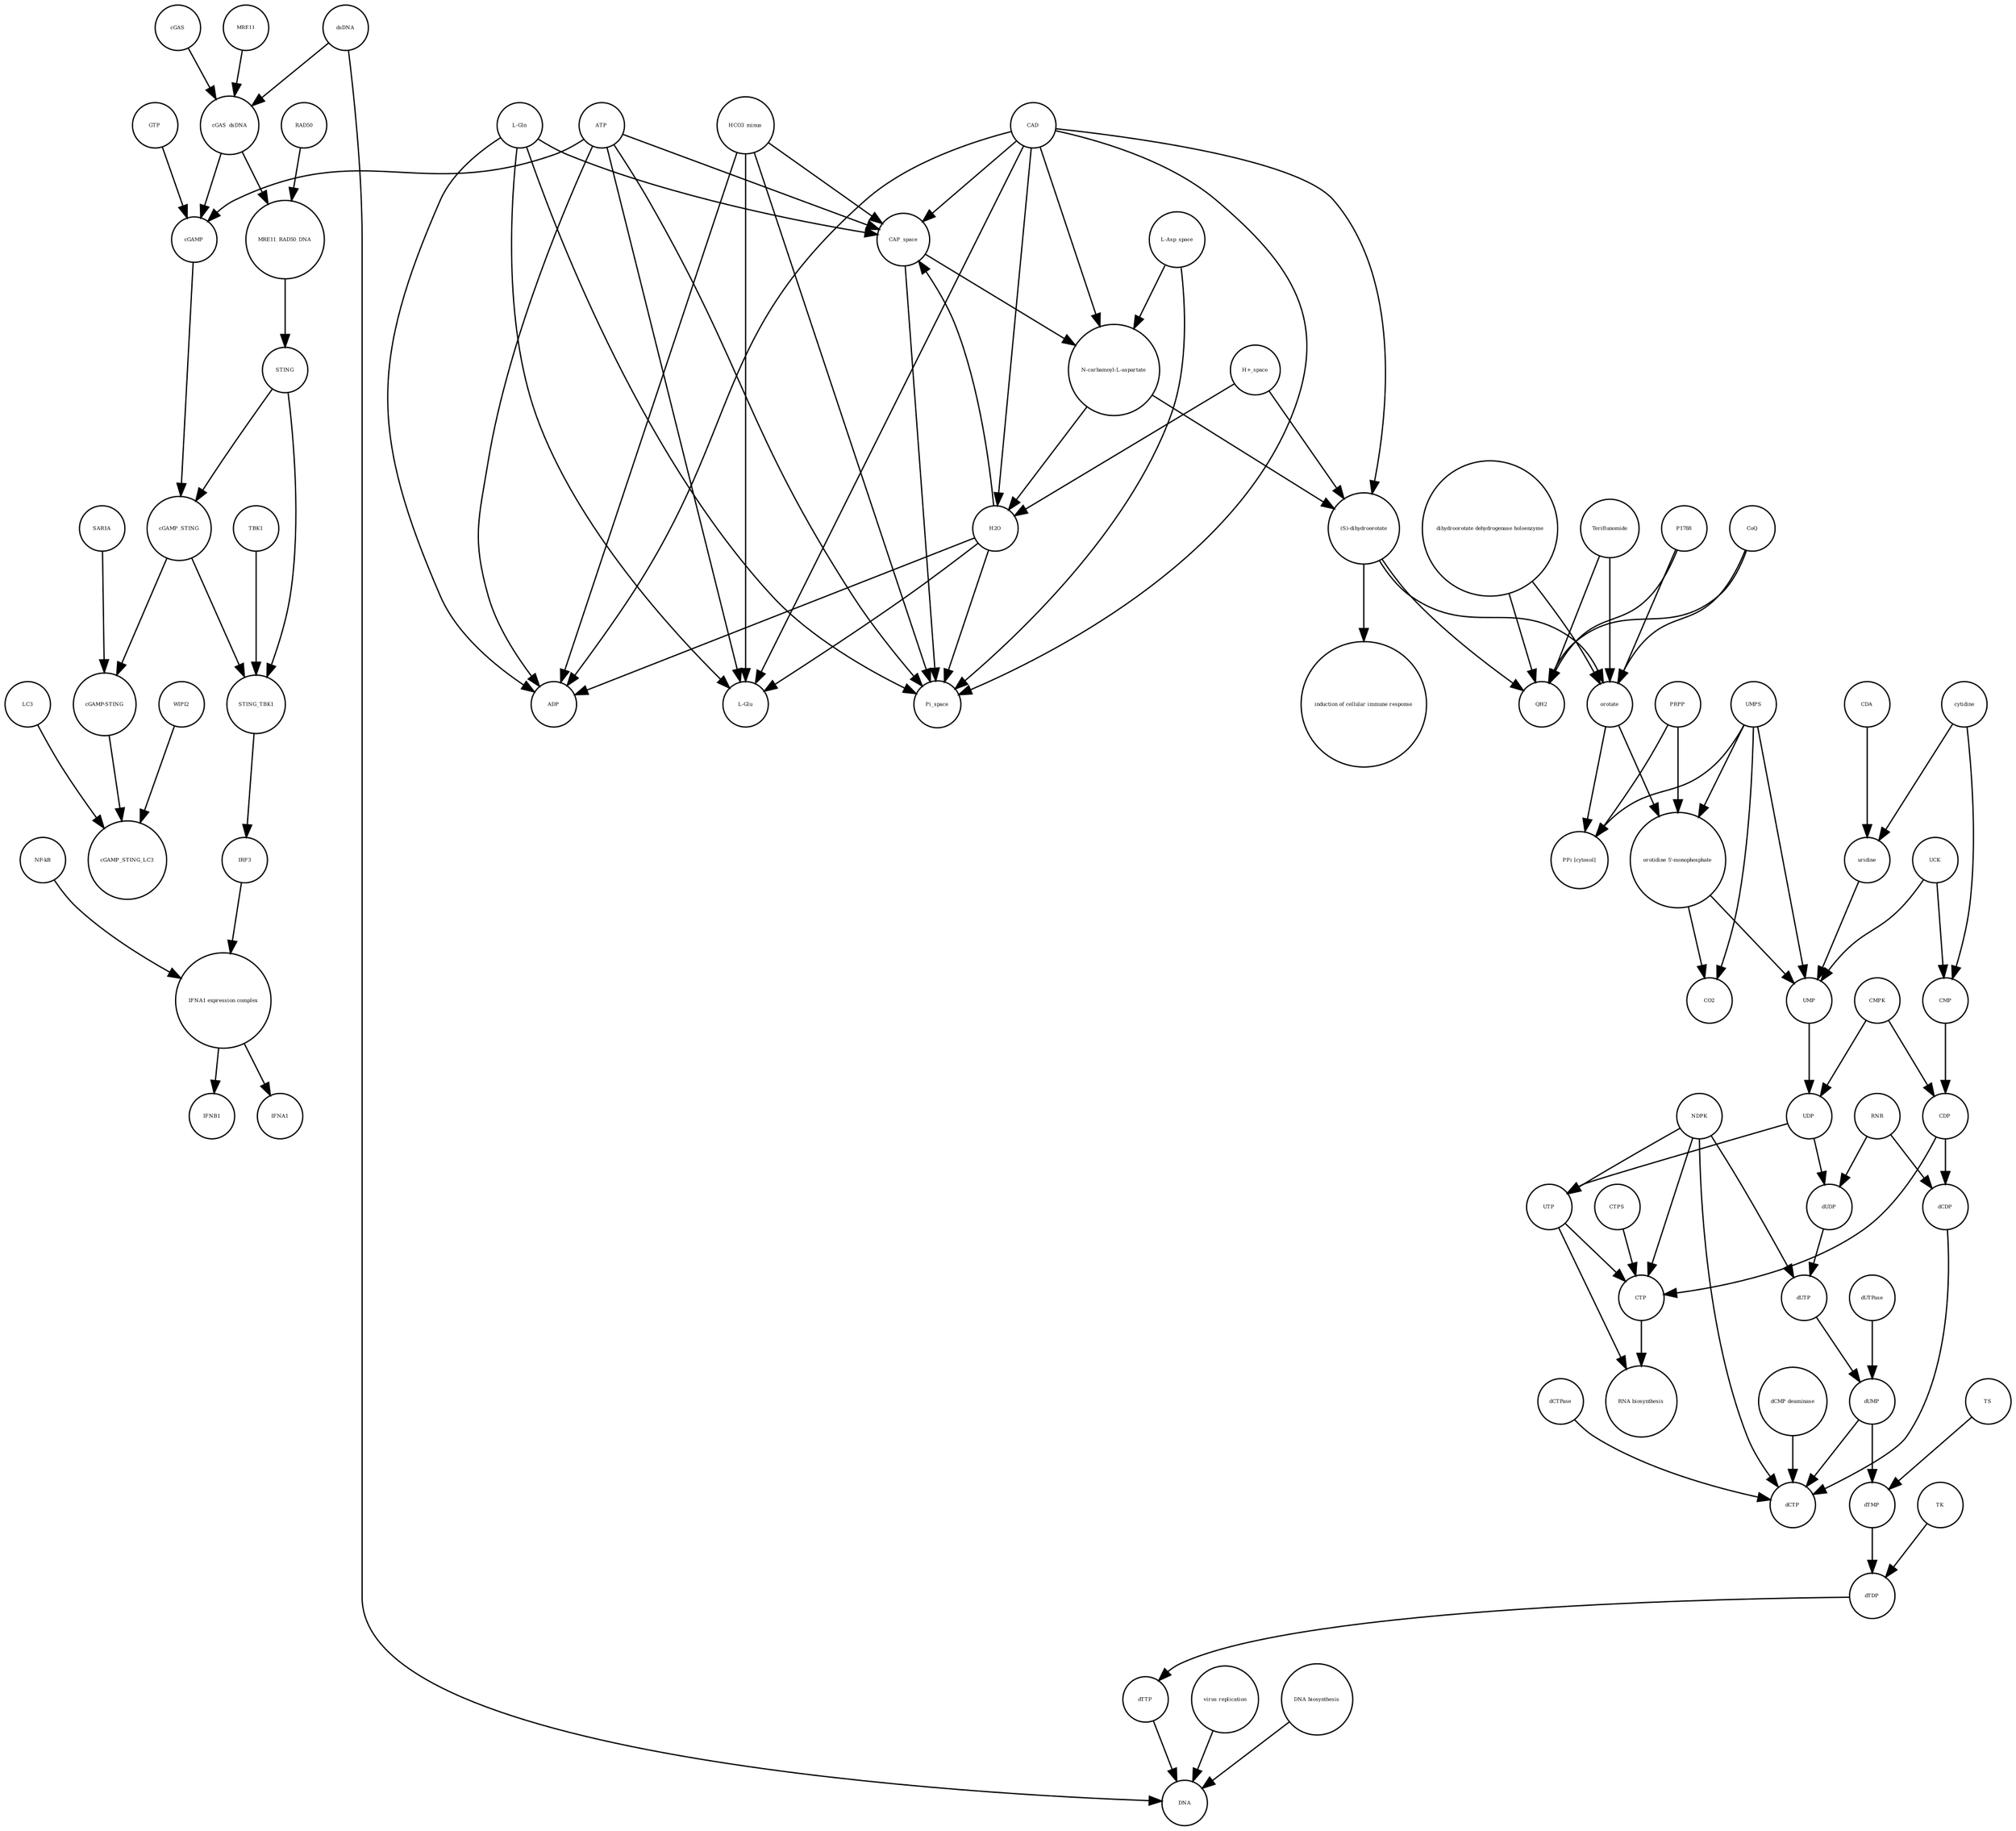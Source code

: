 strict digraph  {
UTP [annotation="", bipartite=0, cls="simple chemical", fontsize=4, label=UTP, shape=circle];
"RNA biosynthesis" [annotation="urn_miriam_obo.go_GO%3A0032774", bipartite=0, cls=phenotype, fontsize=4, label="RNA biosynthesis", shape=circle];
CTP [annotation="", bipartite=0, cls="simple chemical", fontsize=4, label=CTP, shape=circle];
"(S)-dihydroorotate" [annotation="", bipartite=0, cls="simple chemical", fontsize=4, label="(S)-dihydroorotate", shape=circle];
"induction of cellular immune response" [annotation="", bipartite=0, cls=phenotype, fontsize=4, label="induction of cellular immune response", shape=circle];
dCTP [annotation="", bipartite=0, cls="simple chemical", fontsize=4, label=dCTP, shape=circle];
STING [annotation="", bipartite=0, cls="macromolecule multimer", fontsize=4, label=STING, shape=circle];
TS [annotation="", bipartite=0, cls=macromolecule, fontsize=4, label=TS, shape=circle];
CoQ [annotation="", bipartite=0, cls="simple chemical", fontsize=4, label=CoQ, shape=circle];
RAD50 [annotation="", bipartite=0, cls="macromolecule multimer", fontsize=4, label=RAD50, shape=circle];
"PPi [cytosol]" [annotation="", bipartite=0, cls="simple chemical", fontsize=4, label="PPi [cytosol]", shape=circle];
cGAS_dsDNA [annotation="", bipartite=0, cls=complex, fontsize=4, label=cGAS_dsDNA, shape=circle];
TBK1 [annotation="", bipartite=0, cls=macromolecule, fontsize=4, label=TBK1, shape=circle];
cGAMP_STING_LC3 [annotation="", bipartite=0, cls=complex, fontsize=4, label=cGAMP_STING_LC3, shape=circle];
dsDNA [annotation="", bipartite=0, cls="simple chemical", fontsize=4, label=dsDNA, shape=circle];
"virus replication" [annotation="", bipartite=0, cls=phenotype, fontsize=4, label="virus replication", shape=circle];
"L-Glu" [annotation="", bipartite=0, cls="simple chemical", fontsize=4, label="L-Glu", shape=circle];
uridine [annotation="", bipartite=0, cls="simple chemical", fontsize=4, label=uridine, shape=circle];
dUMP [annotation="", bipartite=0, cls="simple chemical", fontsize=4, label=dUMP, shape=circle];
dUDP [annotation="", bipartite=0, cls="simple chemical", fontsize=4, label=dUDP, shape=circle];
TK [annotation="", bipartite=0, cls=macromolecule, fontsize=4, label=TK, shape=circle];
PRPP [annotation="", bipartite=0, cls="simple chemical", fontsize=4, label=PRPP, shape=circle];
CAP_space [annotation="", bipartite=0, cls="simple chemical", fontsize=4, label=CAP_space, shape=circle];
"DNA biosynthesis" [annotation="urn_miriam_obo.go_GO%3A0071897", bipartite=0, cls=phenotype, fontsize=4, label="DNA biosynthesis", shape=circle];
UDP [annotation="", bipartite=0, cls="simple chemical", fontsize=4, label=UDP, shape=circle];
"L-Gln" [annotation="", bipartite=0, cls="simple chemical", fontsize=4, label="L-Gln", shape=circle];
cytidine [annotation="", bipartite=0, cls="simple chemical", fontsize=4, label=cytidine, shape=circle];
cGAMP [annotation="", bipartite=0, cls="simple chemical", fontsize=4, label=cGAMP, shape=circle];
Pi_space [annotation="", bipartite=0, cls="simple chemical", fontsize=4, label=Pi_space, shape=circle];
ADP [annotation="", bipartite=0, cls="simple chemical", fontsize=4, label=ADP, shape=circle];
cGAMP_STING [annotation="", bipartite=0, cls=complex, fontsize=4, label=cGAMP_STING, shape=circle];
CDP [annotation="", bipartite=0, cls="simple chemical", fontsize=4, label=CDP, shape=circle];
IFNA1 [annotation="", bipartite=0, cls="nucleic acid feature", fontsize=4, label=IFNA1, shape=circle];
"dihydroorotate dehydrogenase holoenzyme" [annotation="", bipartite=0, cls="simple chemical", fontsize=4, label="dihydroorotate dehydrogenase holoenzyme", shape=circle];
H2O [annotation="", bipartite=0, cls="simple chemical", fontsize=4, label=H2O, shape=circle];
IRF3 [annotation="", bipartite=0, cls="macromolecule multimer", fontsize=4, label=IRF3, shape=circle];
UMPS [annotation="", bipartite=0, cls="macromolecule multimer", fontsize=4, label=UMPS, shape=circle];
HCO3_minus [annotation="", bipartite=0, cls="simple chemical", fontsize=4, label=HCO3_minus, shape=circle];
GTP [annotation="", bipartite=0, cls="simple chemical", fontsize=4, label=GTP, shape=circle];
CAD [annotation="", bipartite=0, cls=macromolecule, fontsize=4, label=CAD, shape=circle];
WIPI2 [annotation="", bipartite=0, cls=macromolecule, fontsize=4, label=WIPI2, shape=circle];
ATP [annotation="", bipartite=0, cls="simple chemical", fontsize=4, label=ATP, shape=circle];
"dCMP deaminase" [annotation="", bipartite=0, cls=macromolecule, fontsize=4, label="dCMP deaminase", shape=circle];
MRE11 [annotation="", bipartite=0, cls="macromolecule multimer", fontsize=4, label=MRE11, shape=circle];
LC3 [annotation="", bipartite=0, cls=macromolecule, fontsize=4, label=LC3, shape=circle];
dUTPase [annotation="", bipartite=0, cls=macromolecule, fontsize=4, label=dUTPase, shape=circle];
"N-carbamoyl-L-aspartate" [annotation="", bipartite=0, cls="simple chemical", fontsize=4, label="N-carbamoyl-L-aspartate", shape=circle];
CMP [annotation="", bipartite=0, cls="simple chemical", fontsize=4, label=CMP, shape=circle];
orotate [annotation="", bipartite=0, cls="simple chemical", fontsize=4, label=orotate, shape=circle];
dCDP [annotation="", bipartite=0, cls="simple chemical", fontsize=4, label=dCDP, shape=circle];
"IFNA1 expression complex" [annotation="", bipartite=0, cls=complex, fontsize=4, label="IFNA1 expression complex", shape=circle];
Teriflunomide [annotation="", bipartite=0, cls="simple chemical", fontsize=4, label=Teriflunomide, shape=circle];
P1788 [annotation="", bipartite=0, cls="simple chemical", fontsize=4, label=P1788, shape=circle];
UMP [annotation="", bipartite=0, cls="simple chemical", fontsize=4, label=UMP, shape=circle];
CMPK [annotation="", bipartite=0, cls=macromolecule, fontsize=4, label=CMPK, shape=circle];
"H+_space" [annotation="", bipartite=0, cls="simple chemical", fontsize=4, label="H+_space", shape=circle];
SAR1A [annotation="", bipartite=0, cls=macromolecule, fontsize=4, label=SAR1A, shape=circle];
"NF-kB" [annotation="", bipartite=0, cls=complex, fontsize=4, label="NF-kB", shape=circle];
MRE11_RAD50_DNA [annotation="", bipartite=0, cls=complex, fontsize=4, label=MRE11_RAD50_DNA, shape=circle];
CTPS [annotation="", bipartite=0, cls=macromolecule, fontsize=4, label=CTPS, shape=circle];
dUTP [annotation="", bipartite=0, cls="simple chemical", fontsize=4, label=dUTP, shape=circle];
CO2 [annotation="", bipartite=0, cls="simple chemical", fontsize=4, label=CO2, shape=circle];
RNR [annotation="", bipartite=0, cls=macromolecule, fontsize=4, label=RNR, shape=circle];
dTTP [annotation="", bipartite=0, cls="simple chemical", fontsize=4, label=dTTP, shape=circle];
"orotidine 5'-monophosphate" [annotation="", bipartite=0, cls="simple chemical", fontsize=4, label="orotidine 5'-monophosphate", shape=circle];
"L-Asp_space" [annotation="", bipartite=0, cls="simple chemical", fontsize=4, label="L-Asp_space", shape=circle];
dCTPase [annotation="", bipartite=0, cls=macromolecule, fontsize=4, label=dCTPase, shape=circle];
dTMP [annotation="", bipartite=0, cls="simple chemical", fontsize=4, label=dTMP, shape=circle];
"cGAMP-STING" [annotation="", bipartite=0, cls=complex, fontsize=4, label="cGAMP-STING", shape=circle];
DNA [annotation="", bipartite=0, cls="nucleic acid feature", fontsize=4, label=DNA, shape=circle];
UCK [annotation="", bipartite=0, cls=macromolecule, fontsize=4, label=UCK, shape=circle];
QH2 [annotation="", bipartite=0, cls="simple chemical", fontsize=4, label=QH2, shape=circle];
STING_TBK1 [annotation="", bipartite=0, cls=complex, fontsize=4, label=STING_TBK1, shape=circle];
IFNB1 [annotation="", bipartite=0, cls="nucleic acid feature", fontsize=4, label=IFNB1, shape=circle];
NDPK [annotation="", bipartite=0, cls=macromolecule, fontsize=4, label=NDPK, shape=circle];
CDA [annotation="", bipartite=0, cls=macromolecule, fontsize=4, label=CDA, shape=circle];
cGAS [annotation="", bipartite=0, cls=macromolecule, fontsize=4, label=cGAS, shape=circle];
dTDP [annotation="", bipartite=0, cls="simple chemical", fontsize=4, label=dTDP, shape=circle];
UTP -> "RNA biosynthesis"  [annotation="", interaction_type="necessary stimulation"];
UTP -> CTP  [annotation="", interaction_type=production];
CTP -> "RNA biosynthesis"  [annotation="", interaction_type="necessary stimulation"];
"(S)-dihydroorotate" -> "induction of cellular immune response"  [annotation="", interaction_type="necessary stimulation"];
"(S)-dihydroorotate" -> orotate  [annotation="", interaction_type=production];
"(S)-dihydroorotate" -> QH2  [annotation="", interaction_type=production];
STING -> cGAMP_STING  [annotation="", interaction_type=production];
STING -> STING_TBK1  [annotation="", interaction_type=production];
TS -> dTMP  [annotation="", interaction_type=catalysis];
CoQ -> orotate  [annotation="", interaction_type=production];
CoQ -> QH2  [annotation="", interaction_type=production];
RAD50 -> MRE11_RAD50_DNA  [annotation="", interaction_type=production];
cGAS_dsDNA -> cGAMP  [annotation="", interaction_type=catalysis];
cGAS_dsDNA -> MRE11_RAD50_DNA  [annotation="", interaction_type=production];
TBK1 -> STING_TBK1  [annotation="", interaction_type=production];
dsDNA -> cGAS_dsDNA  [annotation="", interaction_type=production];
dsDNA -> DNA  [annotation="", interaction_type=production];
"virus replication" -> DNA  [annotation="", interaction_type=inhibition];
uridine -> UMP  [annotation="", interaction_type=production];
dUMP -> dCTP  [annotation="", interaction_type=production];
dUMP -> dTMP  [annotation="", interaction_type=production];
dUDP -> dUTP  [annotation="", interaction_type=production];
TK -> dTDP  [annotation="", interaction_type=catalysis];
PRPP -> "orotidine 5'-monophosphate"  [annotation="", interaction_type=production];
PRPP -> "PPi [cytosol]"  [annotation="", interaction_type=production];
CAP_space -> "N-carbamoyl-L-aspartate"  [annotation="", interaction_type=production];
CAP_space -> Pi_space  [annotation="", interaction_type=production];
"DNA biosynthesis" -> DNA  [annotation="", interaction_type=catalysis];
UDP -> dUDP  [annotation="", interaction_type=production];
UDP -> UTP  [annotation="", interaction_type=production];
"L-Gln" -> "L-Glu"  [annotation="", interaction_type=production];
"L-Gln" -> CAP_space  [annotation="", interaction_type=production];
"L-Gln" -> ADP  [annotation="", interaction_type=production];
"L-Gln" -> Pi_space  [annotation="", interaction_type=production];
cytidine -> uridine  [annotation="", interaction_type=production];
cytidine -> CMP  [annotation="", interaction_type=production];
cGAMP -> cGAMP_STING  [annotation="", interaction_type=production];
cGAMP_STING -> "cGAMP-STING"  [annotation="", interaction_type=production];
cGAMP_STING -> STING_TBK1  [annotation="", interaction_type=production];
CDP -> CTP  [annotation="", interaction_type=production];
CDP -> dCDP  [annotation="", interaction_type=production];
"dihydroorotate dehydrogenase holoenzyme" -> orotate  [annotation=urn_miriam_reactome_REACT_1698, interaction_type=catalysis];
"dihydroorotate dehydrogenase holoenzyme" -> QH2  [annotation=urn_miriam_reactome_REACT_1698, interaction_type=catalysis];
H2O -> "L-Glu"  [annotation="", interaction_type=production];
H2O -> CAP_space  [annotation="", interaction_type=production];
H2O -> ADP  [annotation="", interaction_type=production];
H2O -> Pi_space  [annotation="", interaction_type=production];
IRF3 -> "IFNA1 expression complex"  [annotation="", interaction_type=production];
UMPS -> "orotidine 5'-monophosphate"  [annotation=urn_miriam_reactome_REACT_1698, interaction_type=catalysis];
UMPS -> "PPi [cytosol]"  [annotation=urn_miriam_reactome_REACT_1698, interaction_type=catalysis];
UMPS -> UMP  [annotation=urn_miriam_reactome_REACT_1698, interaction_type=catalysis];
UMPS -> CO2  [annotation=urn_miriam_reactome_REACT_1698, interaction_type=catalysis];
HCO3_minus -> "L-Glu"  [annotation="", interaction_type=production];
HCO3_minus -> CAP_space  [annotation="", interaction_type=production];
HCO3_minus -> ADP  [annotation="", interaction_type=production];
HCO3_minus -> Pi_space  [annotation="", interaction_type=production];
GTP -> cGAMP  [annotation="", interaction_type=production];
CAD -> "N-carbamoyl-L-aspartate"  [annotation=urn_miriam_reactome_REACT_1698, interaction_type=catalysis];
CAD -> Pi_space  [annotation=urn_miriam_reactome_REACT_1698, interaction_type=catalysis];
CAD -> "(S)-dihydroorotate"  [annotation=urn_miriam_reactome_REACT_1698, interaction_type=catalysis];
CAD -> H2O  [annotation=urn_miriam_reactome_REACT_1698, interaction_type=catalysis];
CAD -> ADP  [annotation=urn_miriam_reactome_REACT_1698, interaction_type=catalysis];
CAD -> "L-Glu"  [annotation=urn_miriam_reactome_REACT_1698, interaction_type=catalysis];
CAD -> CAP_space  [annotation=urn_miriam_reactome_REACT_1698, interaction_type=catalysis];
WIPI2 -> cGAMP_STING_LC3  [annotation="", interaction_type=catalysis];
ATP -> cGAMP  [annotation="", interaction_type=production];
ATP -> Pi_space  [annotation="", interaction_type=production];
ATP -> ADP  [annotation="", interaction_type=production];
ATP -> "L-Glu"  [annotation="", interaction_type=production];
ATP -> CAP_space  [annotation="", interaction_type=production];
"dCMP deaminase" -> dCTP  [annotation="", interaction_type=catalysis];
MRE11 -> cGAS_dsDNA  [annotation="", interaction_type=production];
LC3 -> cGAMP_STING_LC3  [annotation="", interaction_type=production];
dUTPase -> dUMP  [annotation="", interaction_type=catalysis];
"N-carbamoyl-L-aspartate" -> H2O  [annotation="", interaction_type=production];
"N-carbamoyl-L-aspartate" -> "(S)-dihydroorotate"  [annotation="", interaction_type=production];
CMP -> CDP  [annotation="", interaction_type=production];
orotate -> "orotidine 5'-monophosphate"  [annotation="", interaction_type=production];
orotate -> "PPi [cytosol]"  [annotation="", interaction_type=production];
dCDP -> dCTP  [annotation="", interaction_type=production];
"IFNA1 expression complex" -> IFNB1  [annotation="", interaction_type=stimulation];
"IFNA1 expression complex" -> IFNA1  [annotation="", interaction_type=stimulation];
Teriflunomide -> orotate  [annotation=urn_miriam_reactome_REACT_1698, interaction_type=inhibition];
Teriflunomide -> QH2  [annotation=urn_miriam_reactome_REACT_1698, interaction_type=inhibition];
P1788 -> orotate  [annotation=urn_miriam_reactome_REACT_1698, interaction_type=inhibition];
P1788 -> QH2  [annotation=urn_miriam_reactome_REACT_1698, interaction_type=inhibition];
UMP -> UDP  [annotation="", interaction_type=production];
CMPK -> UDP  [annotation="", interaction_type=catalysis];
CMPK -> CDP  [annotation="", interaction_type=catalysis];
"H+_space" -> H2O  [annotation="", interaction_type=production];
"H+_space" -> "(S)-dihydroorotate"  [annotation="", interaction_type=production];
SAR1A -> "cGAMP-STING"  [annotation="", interaction_type=catalysis];
"NF-kB" -> "IFNA1 expression complex"  [annotation="", interaction_type=production];
MRE11_RAD50_DNA -> STING  [annotation="", interaction_type=catalysis];
CTPS -> CTP  [annotation="", interaction_type=catalysis];
dUTP -> dUMP  [annotation="", interaction_type=production];
RNR -> dUDP  [annotation="", interaction_type=catalysis];
RNR -> dCDP  [annotation="", interaction_type=catalysis];
dTTP -> DNA  [annotation="", interaction_type=production];
"orotidine 5'-monophosphate" -> UMP  [annotation="", interaction_type=production];
"orotidine 5'-monophosphate" -> CO2  [annotation="", interaction_type=production];
"L-Asp_space" -> "N-carbamoyl-L-aspartate"  [annotation="", interaction_type=production];
"L-Asp_space" -> Pi_space  [annotation="", interaction_type=production];
dCTPase -> dCTP  [annotation="", interaction_type=catalysis];
dTMP -> dTDP  [annotation="", interaction_type=production];
"cGAMP-STING" -> cGAMP_STING_LC3  [annotation="", interaction_type=production];
UCK -> CMP  [annotation="", interaction_type=catalysis];
UCK -> UMP  [annotation="", interaction_type=catalysis];
STING_TBK1 -> IRF3  [annotation="", interaction_type=catalysis];
NDPK -> dCTP  [annotation="", interaction_type=catalysis];
NDPK -> CTP  [annotation="", interaction_type=catalysis];
NDPK -> dUTP  [annotation="", interaction_type=catalysis];
NDPK -> UTP  [annotation="", interaction_type=catalysis];
CDA -> uridine  [annotation="", interaction_type=catalysis];
cGAS -> cGAS_dsDNA  [annotation="", interaction_type=production];
dTDP -> dTTP  [annotation="", interaction_type=production];
}
